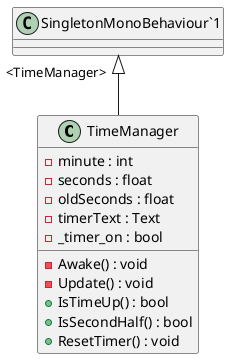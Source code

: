 @startuml
class TimeManager {
    - minute : int
    - seconds : float
    - oldSeconds : float
    - timerText : Text
    - _timer_on : bool
    - Awake() : void
    - Update() : void
    + IsTimeUp() : bool
    + IsSecondHalf() : bool
    + ResetTimer() : void
}
"SingletonMonoBehaviour`1" "<TimeManager>" <|-- TimeManager
@enduml
